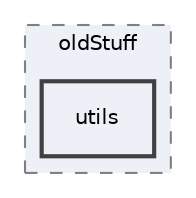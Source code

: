 digraph "utils"
{
 // LATEX_PDF_SIZE
  edge [fontname="Helvetica",fontsize="10",labelfontname="Helvetica",labelfontsize="10"];
  node [fontname="Helvetica",fontsize="10",shape=record];
  compound=true
  subgraph clusterdir_6a67ce012f0e7d7f20bfc6d5cc3e1475 {
    graph [ bgcolor="#edf0f7", pencolor="grey50", style="filled,dashed,", label="oldStuff", fontname="Helvetica", fontsize="10", URL="dir_6a67ce012f0e7d7f20bfc6d5cc3e1475.html"]
  dir_7af1e02f86413c26f02286b955739dcd [shape=box, label="utils", style="filled,bold,", fillcolor="#edf0f7", color="grey25", URL="dir_7af1e02f86413c26f02286b955739dcd.html"];
  }
}
